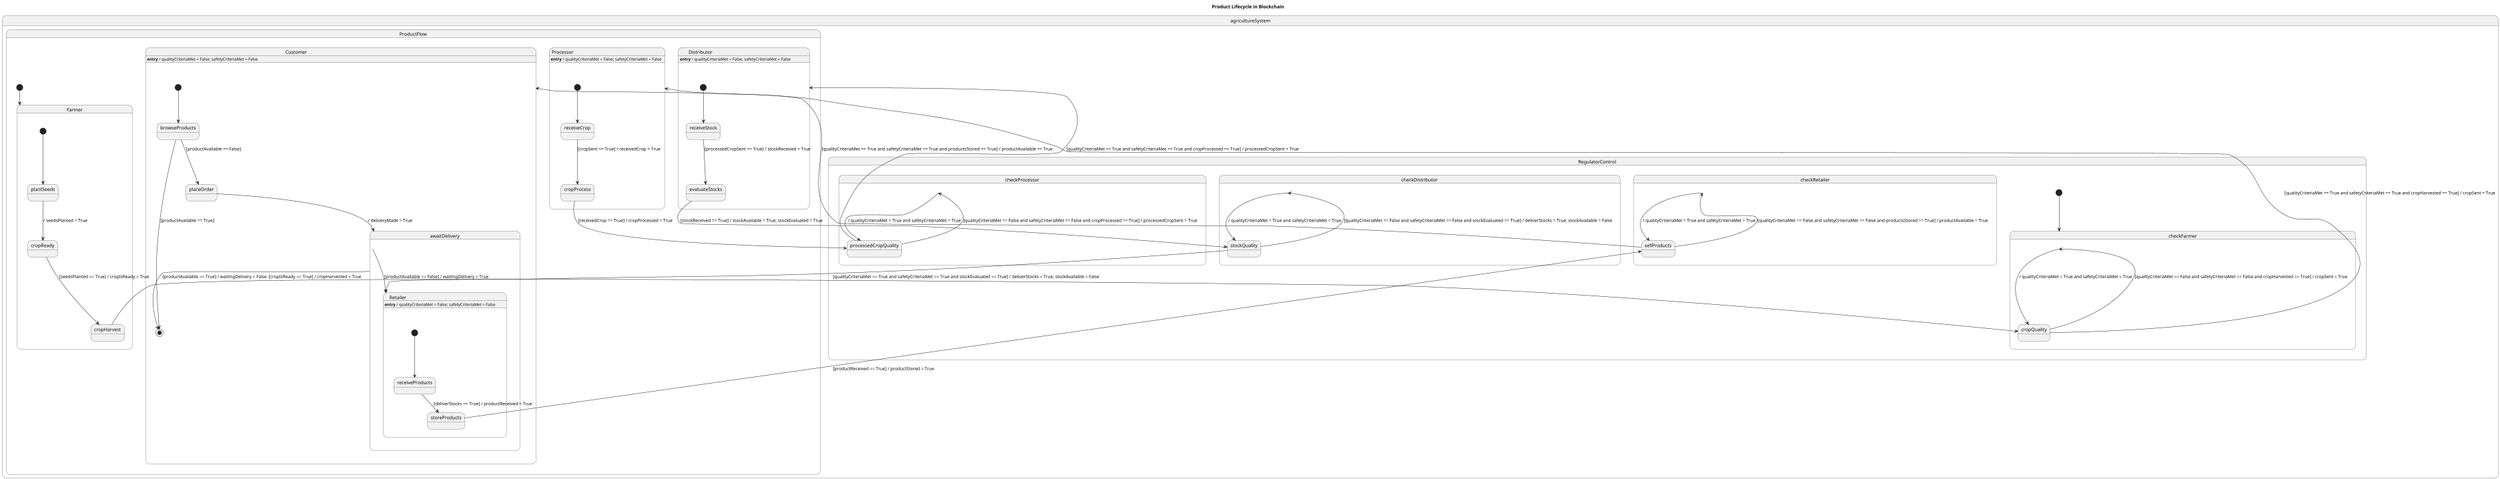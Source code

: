 @startuml
scale 0.5
title Product Lifecycle in Blockchain
state "agricultureSystem" as agricultureSystem {
  state "RegulatorControl" as RegulatorControl {
    [*] --> checkFarmer
    state "checkRetailer" as checkRetailer {
      checkRetailer --> sellProducts : / qualityCriteriaMet = True and safetyCriteriaMet = True
    }
    state "checkDistributor" as checkDistributor {
      checkDistributor --> stockQuality : / qualityCriteriaMet = True and safetyCriteriaMet = True
    }
    state "checkProcessor" as checkProcessor {
      checkProcessor --> processedCropQuality : / qualityCriteriaMet = True and safetyCriteriaMet = True
    }
    state "checkFarmer" as checkFarmer {
      checkFarmer --> cropQuality : / qualityCriteriaMet = True and safetyCriteriaMet = True
    }
  }
  state "ProductFlow" as ProductFlow {
    [*] --> Farmer
    state "Customer" as Customer {
      Customer : **entry** / qualityCriteriaMet = False; safetyCriteriaMet = False
      [*] --> browseProducts
      awaitDelivery --> [*] : [productAvailable == True] / waitingDelivery = False
      browseProducts --> [*] : [productAvailable == True]
      state "awaitDelivery" as awaitDelivery {
        awaitDelivery --> Retailer : [productAvailable == False] / waitingDelivery = True
      }
      state "placeOrder" as placeOrder {
        placeOrder --> awaitDelivery : / deliveryMade = True
      }
      state "browseProducts" as browseProducts {
        browseProducts --> placeOrder : [productAvailable == False]
      }
    }
    state "Retailer" as Retailer {
      Retailer : **entry** / qualityCriteriaMet = False; safetyCriteriaMet = False
      [*] --> receiveProducts
      state "sellProducts" as sellProducts {
        sellProducts --> Customer : [qualityCriteriaMet == True and safetyCriteriaMet == True and productsStored == True] / productAvailable == True
        sellProducts --> checkRetailer : [qualityCriteriaMet == False and safetyCriteriaMet == False and productsStored == True] / productAvailable = True
      }
      state "storeProducts" as storeProducts {
        storeProducts --> sellProducts : [productReceived == True] / productStored = True
      }
      state "receiveProducts" as receiveProducts {
        receiveProducts --> storeProducts : [deliverStocks == True] / productReceived = True
      }
    }
    state "Distributor" as Distributor {
      Distributor : **entry** / qualityCriteriaMet = False; safetyCriteriaMet = False
      [*] --> receiveStock
      state "stockQuality" as stockQuality {
        stockQuality --> Retailer : [qualityCriteriaMet == True and safetyCriteriaMet == True and stockEvaluated == True] / deliverStocks = True; stockAvailable = False
        stockQuality --> checkDistributor : [qualityCriteriaMet == False and safetyCriteriaMet == False and stockEvaluated == True] / deliverStocks = True; stockAvailable = False
      }
      state "evaluateStocks" as evaluateStocks {
        evaluateStocks --> stockQuality : [stockReceived == True] / stockAvailable = True; stockEvaluated = True
      }
      state "receiveStock" as receiveStock {
        receiveStock --> evaluateStocks : [processedCropSent == True] / stockReceived = True
      }
    }
    state "Processor" as Processor {
      Processor : **entry** / qualityCriteriaMet = False; safetyCriteriaMet = False
      [*] --> receiveCrop
      state "processedCropQuality" as processedCropQuality {
        processedCropQuality --> Distributor : [qualityCriteriaMet == True and safetyCriteriaMet == True and cropProcessed == True] / processedCropSent = True
        processedCropQuality --> checkProcessor : [qualityCriteriaMet == False and safetyCriteriaMet == False and cropProcessed == True] / processedCropSent = True
      }
      state "cropProcess" as cropProcess {
        cropProcess --> processedCropQuality : [receivedCrop == True] / cropProcessed = True
      }
      state "receiveCrop" as receiveCrop {
        receiveCrop --> cropProcess : [cropSent == True] / receivedCrop = True
      }
    }
    state "Farmer" as Farmer {
      [*] --> plantSeeds
      state "cropQuality" as cropQuality {
        cropQuality --> Processor : [qualityCriteriaMet == True and safetyCriteriaMet == True and cropHarvested == True] / cropSent = True
        cropQuality --> checkFarmer : [qualityCriteriaMet == False and safetyCriteriaMet == False and cropHarvested == True] / cropSent = True
      }
      state "cropHarvest" as cropHarvest {
        cropHarvest --> cropQuality : [cropIsReady == True] / cropHarvested = True
      }
      state "cropReady" as cropReady {
        cropReady --> cropHarvest : [seedsPlanted == True] / cropIsReady = True
      }
      state "plantSeeds" as plantSeeds {
        plantSeeds --> cropReady : / seedsPlanted = True
      }
    }
  }
}
@enduml